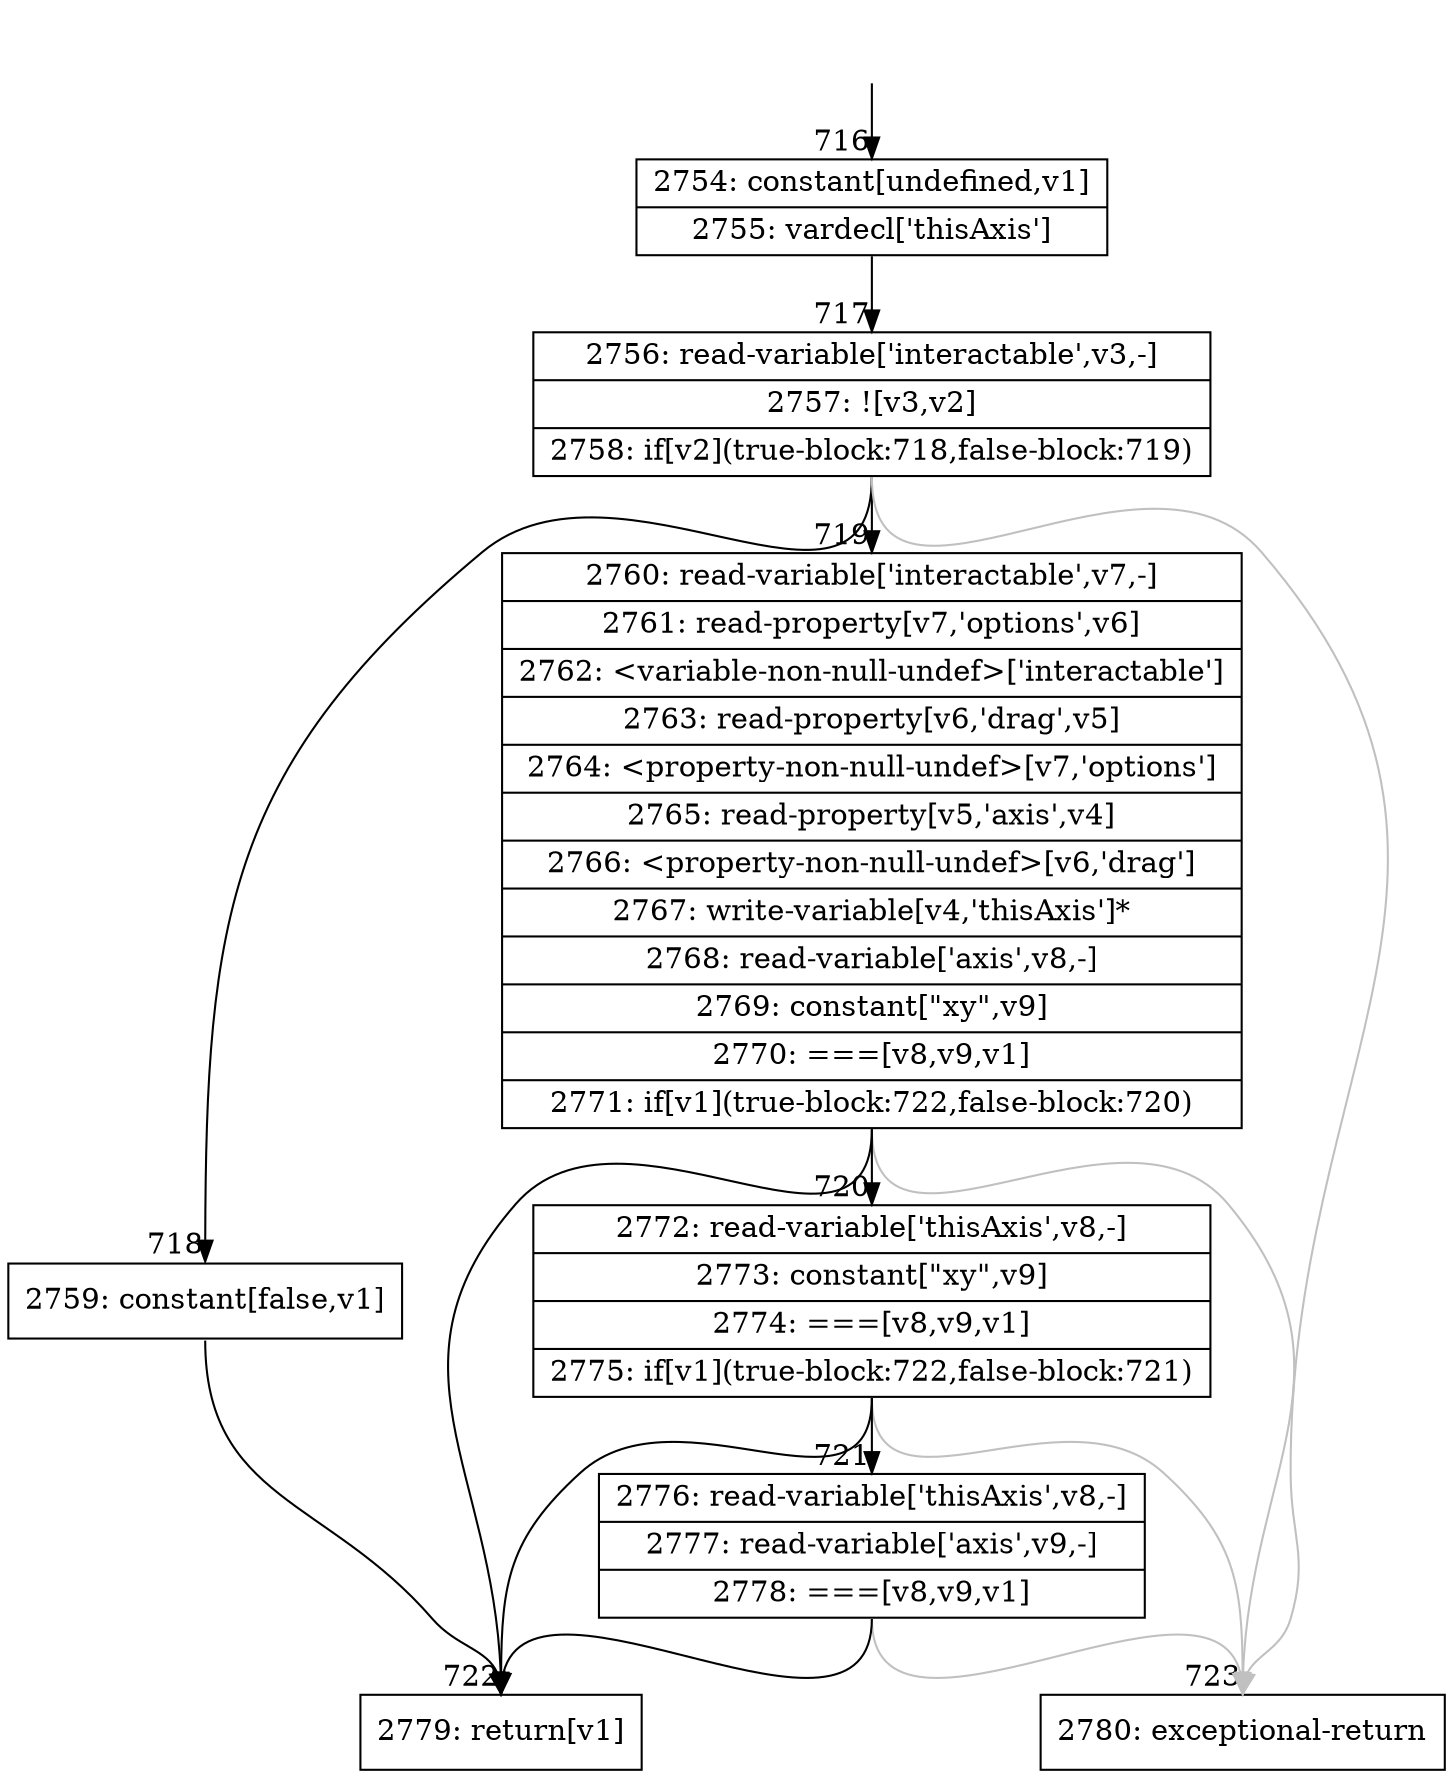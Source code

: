 digraph {
rankdir="TD"
BB_entry53[shape=none,label=""];
BB_entry53 -> BB716 [tailport=s, headport=n, headlabel="    716"]
BB716 [shape=record label="{2754: constant[undefined,v1]|2755: vardecl['thisAxis']}" ] 
BB716 -> BB717 [tailport=s, headport=n, headlabel="      717"]
BB717 [shape=record label="{2756: read-variable['interactable',v3,-]|2757: ![v3,v2]|2758: if[v2](true-block:718,false-block:719)}" ] 
BB717 -> BB718 [tailport=s, headport=n, headlabel="      718"]
BB717 -> BB719 [tailport=s, headport=n, headlabel="      719"]
BB717 -> BB723 [tailport=s, headport=n, color=gray, headlabel="      723"]
BB718 [shape=record label="{2759: constant[false,v1]}" ] 
BB718 -> BB722 [tailport=s, headport=n, headlabel="      722"]
BB719 [shape=record label="{2760: read-variable['interactable',v7,-]|2761: read-property[v7,'options',v6]|2762: \<variable-non-null-undef\>['interactable']|2763: read-property[v6,'drag',v5]|2764: \<property-non-null-undef\>[v7,'options']|2765: read-property[v5,'axis',v4]|2766: \<property-non-null-undef\>[v6,'drag']|2767: write-variable[v4,'thisAxis']*|2768: read-variable['axis',v8,-]|2769: constant[\"xy\",v9]|2770: ===[v8,v9,v1]|2771: if[v1](true-block:722,false-block:720)}" ] 
BB719 -> BB722 [tailport=s, headport=n]
BB719 -> BB720 [tailport=s, headport=n, headlabel="      720"]
BB719 -> BB723 [tailport=s, headport=n, color=gray]
BB720 [shape=record label="{2772: read-variable['thisAxis',v8,-]|2773: constant[\"xy\",v9]|2774: ===[v8,v9,v1]|2775: if[v1](true-block:722,false-block:721)}" ] 
BB720 -> BB722 [tailport=s, headport=n]
BB720 -> BB721 [tailport=s, headport=n, headlabel="      721"]
BB720 -> BB723 [tailport=s, headport=n, color=gray]
BB721 [shape=record label="{2776: read-variable['thisAxis',v8,-]|2777: read-variable['axis',v9,-]|2778: ===[v8,v9,v1]}" ] 
BB721 -> BB722 [tailport=s, headport=n]
BB721 -> BB723 [tailport=s, headport=n, color=gray]
BB722 [shape=record label="{2779: return[v1]}" ] 
BB723 [shape=record label="{2780: exceptional-return}" ] 
//#$~ 996
}
